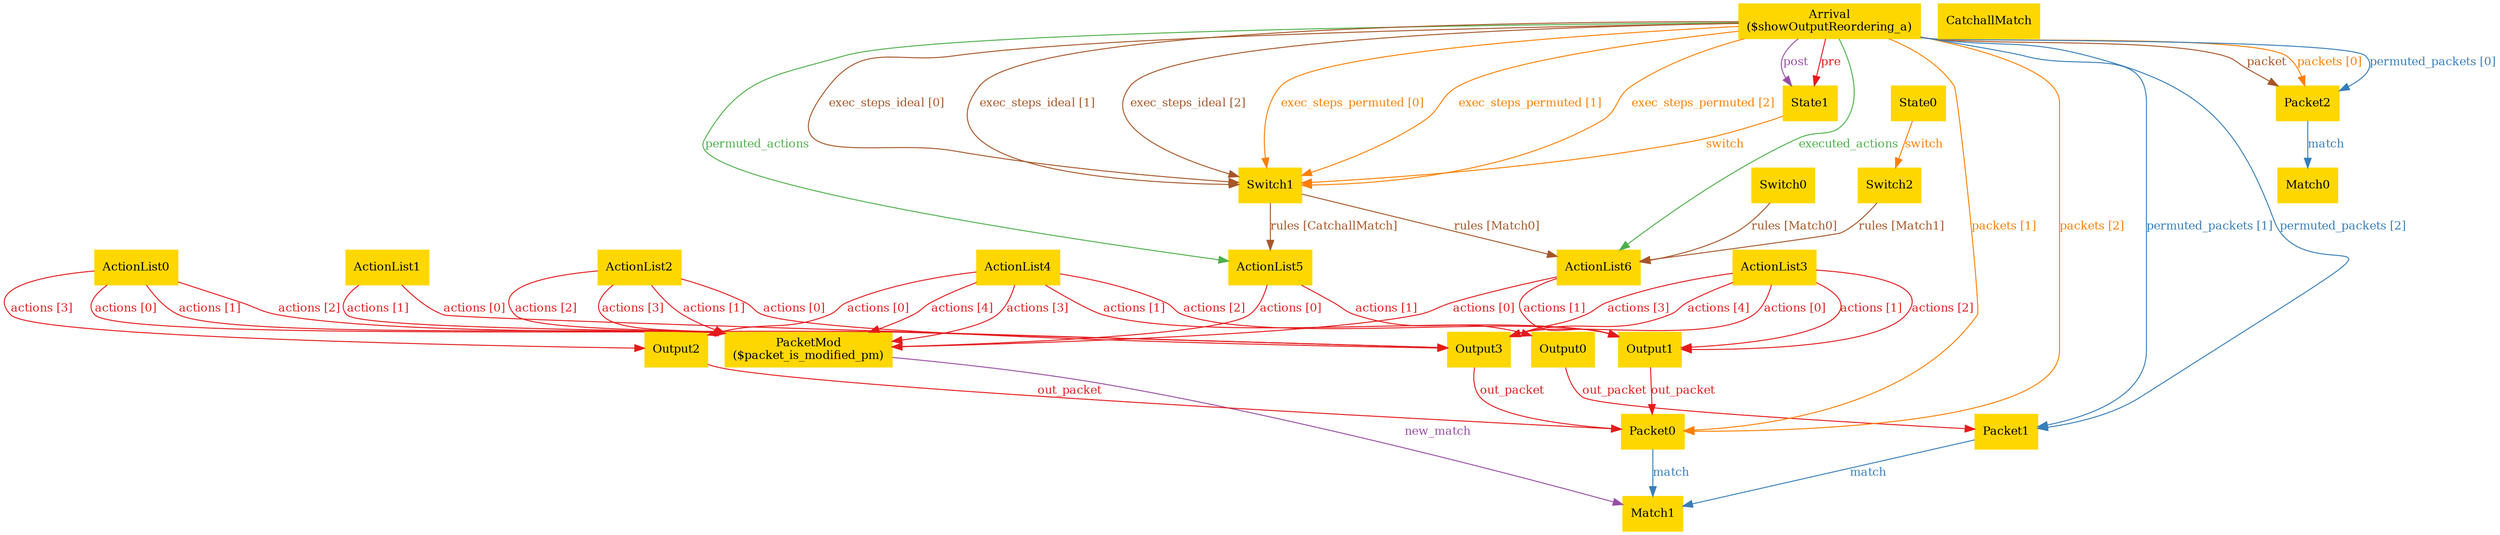 digraph "graph" {
graph [fontsize=12]
node [fontsize=12]
edge [fontsize=12]
rankdir=TB;
"N13" -> "N4" [uuid = "<ActionList0, 0, PacketMod>", color = "#e41a1c", fontcolor = "#e41a1c", style = "solid", label = "actions [0]", dir = "forward", weight = "1"]
"N13" -> "N4" [uuid = "<ActionList0, 1, PacketMod>", color = "#e41a1c", fontcolor = "#e41a1c", style = "solid", label = "actions [1]", dir = "forward", weight = "1"]
"N13" -> "N9" [uuid = "<ActionList0, 2, Output3>", color = "#e41a1c", fontcolor = "#e41a1c", style = "solid", label = "actions [2]", dir = "forward", weight = "1"]
"N13" -> "N12" [uuid = "<ActionList0, 3, Output2>", color = "#e41a1c", fontcolor = "#e41a1c", style = "solid", label = "actions [3]", dir = "forward", weight = "1"]
"N11" -> "N9" [uuid = "<ActionList1, 0, Output3>", color = "#e41a1c", fontcolor = "#e41a1c", style = "solid", label = "actions [0]", dir = "forward", weight = "1"]
"N11" -> "N4" [uuid = "<ActionList1, 1, PacketMod>", color = "#e41a1c", fontcolor = "#e41a1c", style = "solid", label = "actions [1]", dir = "forward", weight = "1"]
"N10" -> "N9" [uuid = "<ActionList2, 0, Output3>", color = "#e41a1c", fontcolor = "#e41a1c", style = "solid", label = "actions [0]", dir = "forward", weight = "1"]
"N10" -> "N4" [uuid = "<ActionList2, 1, PacketMod>", color = "#e41a1c", fontcolor = "#e41a1c", style = "solid", label = "actions [1]", dir = "forward", weight = "1"]
"N10" -> "N4" [uuid = "<ActionList2, 2, PacketMod>", color = "#e41a1c", fontcolor = "#e41a1c", style = "solid", label = "actions [2]", dir = "forward", weight = "1"]
"N10" -> "N4" [uuid = "<ActionList2, 3, PacketMod>", color = "#e41a1c", fontcolor = "#e41a1c", style = "solid", label = "actions [3]", dir = "forward", weight = "1"]
"N23" -> "N9" [uuid = "<ActionList3, 0, Output3>", color = "#e41a1c", fontcolor = "#e41a1c", style = "solid", label = "actions [0]", dir = "forward", weight = "1"]
"N23" -> "N14" [uuid = "<ActionList3, 1, Output1>", color = "#e41a1c", fontcolor = "#e41a1c", style = "solid", label = "actions [1]", dir = "forward", weight = "1"]
"N23" -> "N14" [uuid = "<ActionList3, 2, Output1>", color = "#e41a1c", fontcolor = "#e41a1c", style = "solid", label = "actions [2]", dir = "forward", weight = "1"]
"N23" -> "N9" [uuid = "<ActionList3, 3, Output3>", color = "#e41a1c", fontcolor = "#e41a1c", style = "solid", label = "actions [3]", dir = "forward", weight = "1"]
"N23" -> "N9" [uuid = "<ActionList3, 4, Output3>", color = "#e41a1c", fontcolor = "#e41a1c", style = "solid", label = "actions [4]", dir = "forward", weight = "1"]
"N22" -> "N12" [uuid = "<ActionList4, 0, Output2>", color = "#e41a1c", fontcolor = "#e41a1c", style = "solid", label = "actions [0]", dir = "forward", weight = "1"]
"N22" -> "N14" [uuid = "<ActionList4, 1, Output1>", color = "#e41a1c", fontcolor = "#e41a1c", style = "solid", label = "actions [1]", dir = "forward", weight = "1"]
"N22" -> "N14" [uuid = "<ActionList4, 2, Output1>", color = "#e41a1c", fontcolor = "#e41a1c", style = "solid", label = "actions [2]", dir = "forward", weight = "1"]
"N22" -> "N4" [uuid = "<ActionList4, 3, PacketMod>", color = "#e41a1c", fontcolor = "#e41a1c", style = "solid", label = "actions [3]", dir = "forward", weight = "1"]
"N22" -> "N4" [uuid = "<ActionList4, 4, PacketMod>", color = "#e41a1c", fontcolor = "#e41a1c", style = "solid", label = "actions [4]", dir = "forward", weight = "1"]
"N7" -> "N4" [uuid = "<ActionList5, 0, PacketMod>", color = "#e41a1c", fontcolor = "#e41a1c", style = "solid", label = "actions [0]", dir = "forward", weight = "1"]
"N7" -> "N6" [uuid = "<ActionList5, 1, Output0>", color = "#e41a1c", fontcolor = "#e41a1c", style = "solid", label = "actions [1]", dir = "forward", weight = "1"]
"N15" -> "N4" [uuid = "<ActionList6, 0, PacketMod>", color = "#e41a1c", fontcolor = "#e41a1c", style = "solid", label = "actions [0]", dir = "forward", weight = "1"]
"N15" -> "N14" [uuid = "<ActionList6, 1, Output1>", color = "#e41a1c", fontcolor = "#e41a1c", style = "solid", label = "actions [1]", dir = "forward", weight = "1"]
"N20" -> "N18" [uuid = "<Arrival, 0, Switch1>", color = "#a65628", fontcolor = "#a65628", style = "solid", label = "exec_steps_ideal [0]", dir = "forward", weight = "1"]
"N20" -> "N18" [uuid = "<Arrival, 1, Switch1>", color = "#a65628", fontcolor = "#a65628", style = "solid", label = "exec_steps_ideal [1]", dir = "forward", weight = "1"]
"N20" -> "N18" [uuid = "<Arrival, 2, Switch1>", color = "#a65628", fontcolor = "#a65628", style = "solid", label = "exec_steps_ideal [2]", dir = "forward", weight = "1"]
"N20" -> "N18" [uuid = "<Arrival, 0, Switch1>", color = "#ff7f00", fontcolor = "#ff7f00", style = "solid", label = "exec_steps_permuted [0]", dir = "forward", weight = "1"]
"N20" -> "N18" [uuid = "<Arrival, 1, Switch1>", color = "#ff7f00", fontcolor = "#ff7f00", style = "solid", label = "exec_steps_permuted [1]", dir = "forward", weight = "1"]
"N20" -> "N18" [uuid = "<Arrival, 2, Switch1>", color = "#ff7f00", fontcolor = "#ff7f00", style = "solid", label = "exec_steps_permuted [2]", dir = "forward", weight = "1"]
"N20" -> "N15" [uuid = "<Arrival, ActionList6>", color = "#4daf4a", fontcolor = "#4daf4a", style = "solid", label = "executed_actions", dir = "forward", weight = "1"]
"N8" -> "N3" [uuid = "<Packet0, Match1>", color = "#377eb8", fontcolor = "#377eb8", style = "solid", label = "match", dir = "forward", weight = "1"]
"N5" -> "N3" [uuid = "<Packet1, Match1>", color = "#377eb8", fontcolor = "#377eb8", style = "solid", label = "match", dir = "forward", weight = "1"]
"N2" -> "N1" [uuid = "<Packet2, Match0>", color = "#377eb8", fontcolor = "#377eb8", style = "solid", label = "match", dir = "forward", weight = "1"]
"N4" -> "N3" [uuid = "<PacketMod, Match1>", color = "#984ea3", fontcolor = "#984ea3", style = "solid", label = "new_match", dir = "forward", weight = "1"]
"N6" -> "N5" [uuid = "<Output0, Packet1>", color = "#e41a1c", fontcolor = "#e41a1c", style = "solid", label = "out_packet", dir = "forward", weight = "1"]
"N14" -> "N8" [uuid = "<Output1, Packet0>", color = "#e41a1c", fontcolor = "#e41a1c", style = "solid", label = "out_packet", dir = "forward", weight = "1"]
"N12" -> "N8" [uuid = "<Output2, Packet0>", color = "#e41a1c", fontcolor = "#e41a1c", style = "solid", label = "out_packet", dir = "forward", weight = "1"]
"N9" -> "N8" [uuid = "<Output3, Packet0>", color = "#e41a1c", fontcolor = "#e41a1c", style = "solid", label = "out_packet", dir = "forward", weight = "1"]
"N20" -> "N2" [uuid = "<Arrival, Packet2>", color = "#a65628", fontcolor = "#a65628", style = "solid", label = "packet", dir = "forward", weight = "1"]
"N20" -> "N2" [uuid = "<Arrival, 0, Packet2>", color = "#ff7f00", fontcolor = "#ff7f00", style = "solid", label = "packets [0]", dir = "forward", weight = "1"]
"N20" -> "N8" [uuid = "<Arrival, 1, Packet0>", color = "#ff7f00", fontcolor = "#ff7f00", style = "solid", label = "packets [1]", dir = "forward", weight = "1"]
"N20" -> "N8" [uuid = "<Arrival, 2, Packet0>", color = "#ff7f00", fontcolor = "#ff7f00", style = "solid", label = "packets [2]", dir = "forward", weight = "1"]
"N20" -> "N7" [uuid = "<Arrival, ActionList5>", color = "#4daf4a", fontcolor = "#4daf4a", style = "solid", label = "permuted_actions", dir = "forward", weight = "1"]
"N20" -> "N2" [uuid = "<Arrival, 0, Packet2>", color = "#377eb8", fontcolor = "#377eb8", style = "solid", label = "permuted_packets [0]", dir = "forward", weight = "1"]
"N20" -> "N5" [uuid = "<Arrival, 1, Packet1>", color = "#377eb8", fontcolor = "#377eb8", style = "solid", label = "permuted_packets [1]", dir = "forward", weight = "1"]
"N20" -> "N5" [uuid = "<Arrival, 2, Packet1>", color = "#377eb8", fontcolor = "#377eb8", style = "solid", label = "permuted_packets [2]", dir = "forward", weight = "1"]
"N20" -> "N19" [uuid = "<Arrival, State1>", color = "#984ea3", fontcolor = "#984ea3", style = "solid", label = "post", dir = "forward", weight = "1"]
"N20" -> "N19" [uuid = "<Arrival, State1>", color = "#e41a1c", fontcolor = "#e41a1c", style = "solid", label = "pre", dir = "forward", weight = "1"]
"N21" -> "N15" [uuid = "<Switch0, Match0, ActionList6>", color = "#a65628", fontcolor = "#a65628", style = "solid", label = "rules [Match0]", dir = "forward", weight = "1"]
"N18" -> "N7" [uuid = "<Switch1, CatchallMatch, ActionList5>", color = "#a65628", fontcolor = "#a65628", style = "solid", label = "rules [CatchallMatch]", dir = "forward", weight = "1"]
"N18" -> "N15" [uuid = "<Switch1, Match0, ActionList6>", color = "#a65628", fontcolor = "#a65628", style = "solid", label = "rules [Match0]", dir = "forward", weight = "1"]
"N16" -> "N15" [uuid = "<Switch2, Match1, ActionList6>", color = "#a65628", fontcolor = "#a65628", style = "solid", label = "rules [Match1]", dir = "forward", weight = "1"]
"N17" -> "N16" [uuid = "<State0, Switch2>", color = "#ff7f00", fontcolor = "#ff7f00", style = "solid", label = "switch", dir = "forward", weight = "1"]
"N19" -> "N18" [uuid = "<State1, Switch1>", color = "#ff7f00", fontcolor = "#ff7f00", style = "solid", label = "switch", dir = "forward", weight = "1"]
"N0" [uuid="CatchallMatch", label="CatchallMatch", color="#ffd700", fontcolor = "#000000", shape = "box", style = "filled, solid"]
"N1" [uuid="Match0", label="Match0", color="#ffd700", fontcolor = "#000000", shape = "box", style = "filled, solid"]
"N2" [uuid="Packet2", label="Packet2", color="#ffd700", fontcolor = "#000000", shape = "box", style = "filled, solid"]
"N3" [uuid="Match1", label="Match1", color="#ffd700", fontcolor = "#000000", shape = "box", style = "filled, solid"]
"N4" [uuid="PacketMod", label="PacketMod\n($packet_is_modified_pm)", color="#ffd700", fontcolor = "#000000", shape = "box", style = "filled, solid"]
"N5" [uuid="Packet1", label="Packet1", color="#ffd700", fontcolor = "#000000", shape = "box", style = "filled, solid"]
"N6" [uuid="Output0", label="Output0", color="#ffd700", fontcolor = "#000000", shape = "box", style = "filled, solid"]
"N7" [uuid="ActionList5", label="ActionList5", color="#ffd700", fontcolor = "#000000", shape = "box", style = "filled, solid"]
"N8" [uuid="Packet0", label="Packet0", color="#ffd700", fontcolor = "#000000", shape = "box", style = "filled, solid"]
"N9" [uuid="Output3", label="Output3", color="#ffd700", fontcolor = "#000000", shape = "box", style = "filled, solid"]
"N10" [uuid="ActionList2", label="ActionList2", color="#ffd700", fontcolor = "#000000", shape = "box", style = "filled, solid"]
"N11" [uuid="ActionList1", label="ActionList1", color="#ffd700", fontcolor = "#000000", shape = "box", style = "filled, solid"]
"N12" [uuid="Output2", label="Output2", color="#ffd700", fontcolor = "#000000", shape = "box", style = "filled, solid"]
"N13" [uuid="ActionList0", label="ActionList0", color="#ffd700", fontcolor = "#000000", shape = "box", style = "filled, solid"]
"N14" [uuid="Output1", label="Output1", color="#ffd700", fontcolor = "#000000", shape = "box", style = "filled, solid"]
"N15" [uuid="ActionList6", label="ActionList6", color="#ffd700", fontcolor = "#000000", shape = "box", style = "filled, solid"]
"N16" [uuid="Switch2", label="Switch2", color="#ffd700", fontcolor = "#000000", shape = "box", style = "filled, solid"]
"N17" [uuid="State0", label="State0", color="#ffd700", fontcolor = "#000000", shape = "box", style = "filled, solid"]
"N18" [uuid="Switch1", label="Switch1", color="#ffd700", fontcolor = "#000000", shape = "box", style = "filled, solid"]
"N19" [uuid="State1", label="State1", color="#ffd700", fontcolor = "#000000", shape = "box", style = "filled, solid"]
"N20" [uuid="Arrival", label="Arrival\n($showOutputReordering_a)", color="#ffd700", fontcolor = "#000000", shape = "box", style = "filled, solid"]
"N21" [uuid="Switch0", label="Switch0", color="#ffd700", fontcolor = "#000000", shape = "box", style = "filled, solid"]
"N22" [uuid="ActionList4", label="ActionList4", color="#ffd700", fontcolor = "#000000", shape = "box", style = "filled, solid"]
"N23" [uuid="ActionList3", label="ActionList3", color="#ffd700", fontcolor = "#000000", shape = "box", style = "filled, solid"]
}
